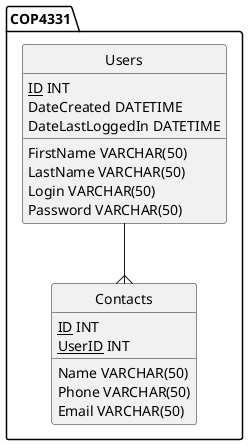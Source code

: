 @startuml ContactBook

!define table(x) class x << (T,#FFAAAA) >>
!define primary_key(x) <u>x</u>
!define foreign_key(x) <u>x</u>

hide circle
hide empty members

package "COP4331" {
    entity "Users" as Users {
        primary_key(ID) INT
        DateCreated DATETIME
        DateLastLoggedIn DATETIME
        FirstName VARCHAR(50)
        LastName VARCHAR(50)
        Login VARCHAR(50)
        Password VARCHAR(50)
    }

    entity "Contacts" as Contacts {
        primary_key(ID) INT
        Name VARCHAR(50)
        Phone VARCHAR(50)
        Email VARCHAR(50)
        foreign_key(UserID) INT
    }

    Users --{ Contacts
}

@enduml